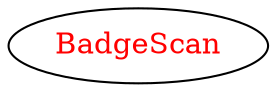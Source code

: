 digraph dependencyGraph {
 concentrate=true;
 ranksep="2.0";
 rankdir="LR"; 
 splines="ortho";
"BadgeScan" [fontcolor="red"];
}
